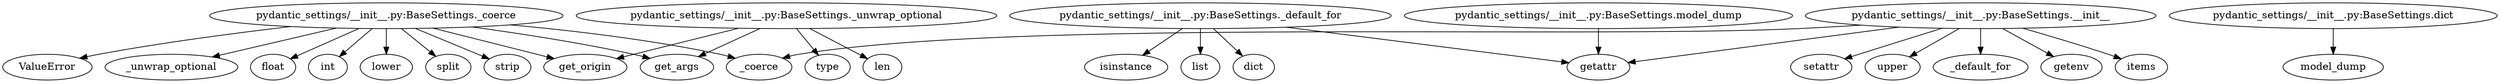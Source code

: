 digraph callgraph {
  "pydantic_settings/__init__.py:BaseSettings.__init__" -> "_coerce";
  "pydantic_settings/__init__.py:BaseSettings.__init__" -> "_default_for";
  "pydantic_settings/__init__.py:BaseSettings.__init__" -> "getattr";
  "pydantic_settings/__init__.py:BaseSettings.__init__" -> "getenv";
  "pydantic_settings/__init__.py:BaseSettings.__init__" -> "items";
  "pydantic_settings/__init__.py:BaseSettings.__init__" -> "setattr";
  "pydantic_settings/__init__.py:BaseSettings.__init__" -> "upper";
  "pydantic_settings/__init__.py:BaseSettings._default_for" -> "dict";
  "pydantic_settings/__init__.py:BaseSettings._default_for" -> "getattr";
  "pydantic_settings/__init__.py:BaseSettings._default_for" -> "isinstance";
  "pydantic_settings/__init__.py:BaseSettings._default_for" -> "list";
  "pydantic_settings/__init__.py:BaseSettings._coerce" -> "ValueError";
  "pydantic_settings/__init__.py:BaseSettings._coerce" -> "_coerce";
  "pydantic_settings/__init__.py:BaseSettings._coerce" -> "_unwrap_optional";
  "pydantic_settings/__init__.py:BaseSettings._coerce" -> "float";
  "pydantic_settings/__init__.py:BaseSettings._coerce" -> "get_args";
  "pydantic_settings/__init__.py:BaseSettings._coerce" -> "get_origin";
  "pydantic_settings/__init__.py:BaseSettings._coerce" -> "int";
  "pydantic_settings/__init__.py:BaseSettings._coerce" -> "lower";
  "pydantic_settings/__init__.py:BaseSettings._coerce" -> "split";
  "pydantic_settings/__init__.py:BaseSettings._coerce" -> "strip";
  "pydantic_settings/__init__.py:BaseSettings._unwrap_optional" -> "get_args";
  "pydantic_settings/__init__.py:BaseSettings._unwrap_optional" -> "get_origin";
  "pydantic_settings/__init__.py:BaseSettings._unwrap_optional" -> "len";
  "pydantic_settings/__init__.py:BaseSettings._unwrap_optional" -> "type";
  "pydantic_settings/__init__.py:BaseSettings.model_dump" -> "getattr";
  "pydantic_settings/__init__.py:BaseSettings.dict" -> "model_dump";
}
